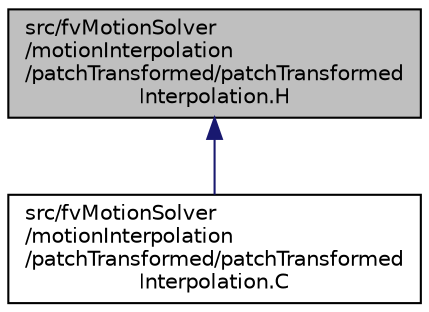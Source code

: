 digraph "src/fvMotionSolver/motionInterpolation/patchTransformed/patchTransformedInterpolation.H"
{
  bgcolor="transparent";
  edge [fontname="Helvetica",fontsize="10",labelfontname="Helvetica",labelfontsize="10"];
  node [fontname="Helvetica",fontsize="10",shape=record];
  Node1 [label="src/fvMotionSolver\l/motionInterpolation\l/patchTransformed/patchTransformed\lInterpolation.H",height=0.2,width=0.4,color="black", fillcolor="grey75", style="filled" fontcolor="black"];
  Node1 -> Node2 [dir="back",color="midnightblue",fontsize="10",style="solid",fontname="Helvetica"];
  Node2 [label="src/fvMotionSolver\l/motionInterpolation\l/patchTransformed/patchTransformed\lInterpolation.C",height=0.2,width=0.4,color="black",URL="$patchTransformedInterpolation_8C.html"];
}
